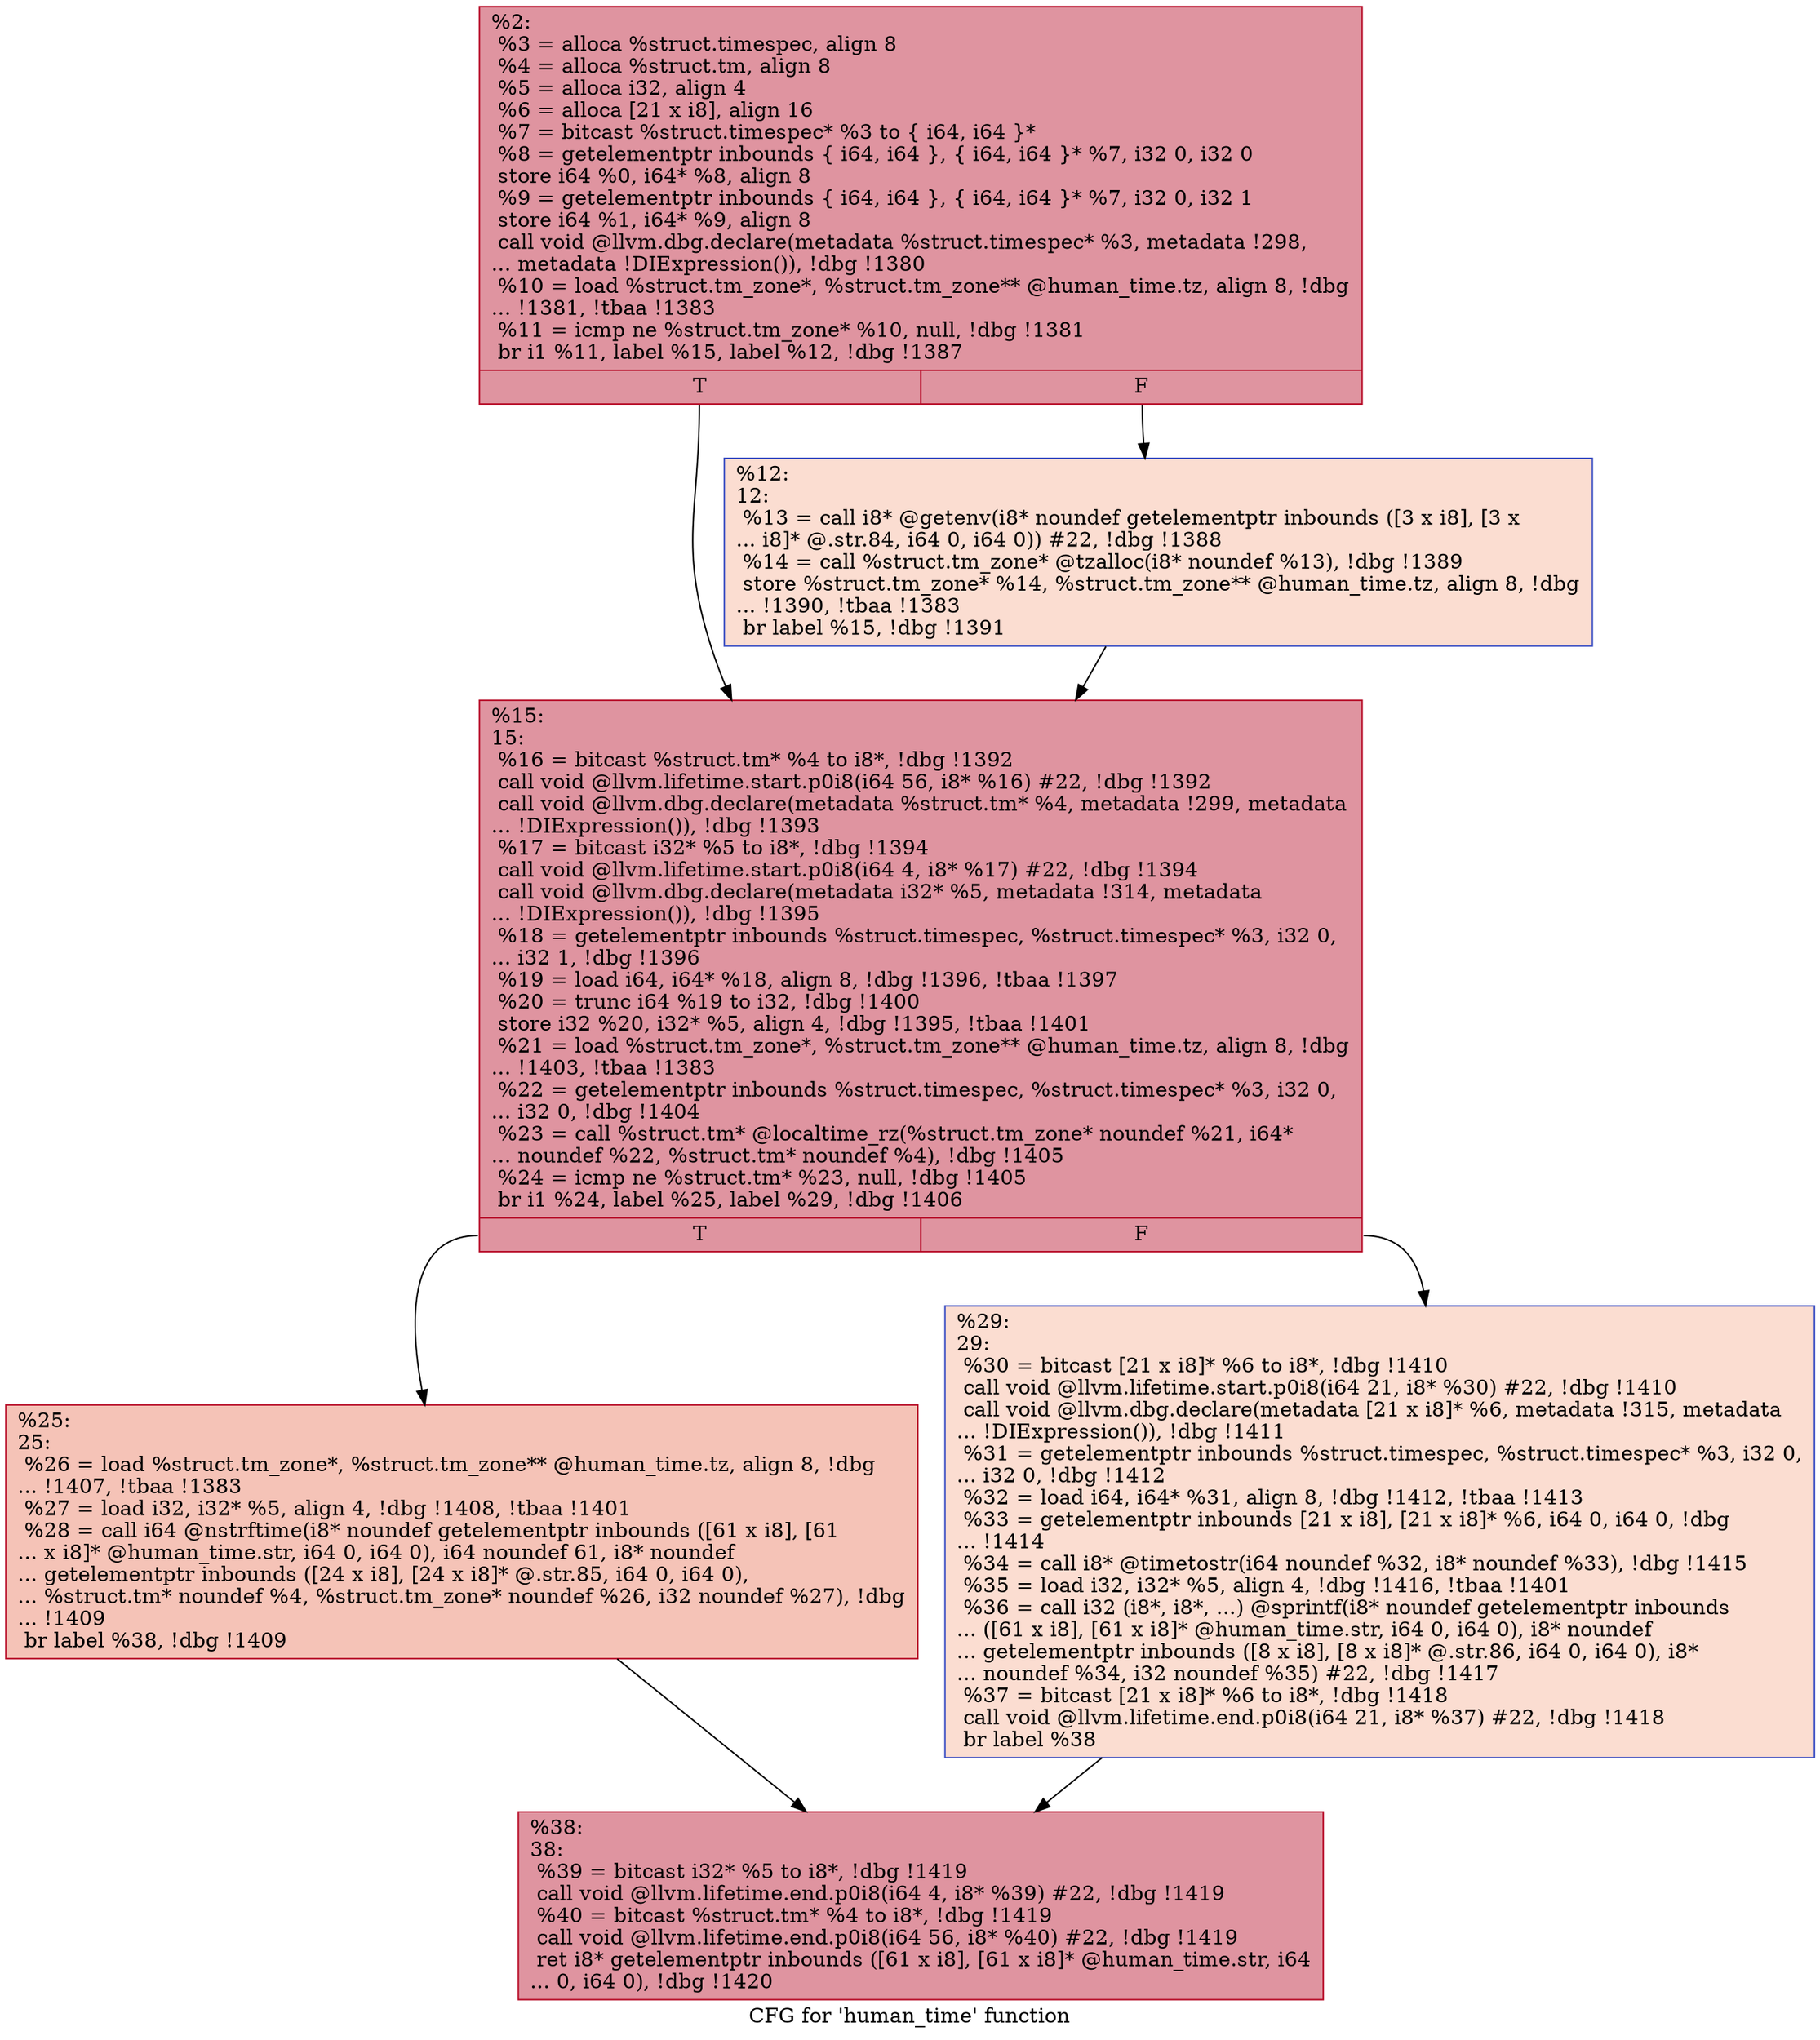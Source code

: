 digraph "CFG for 'human_time' function" {
	label="CFG for 'human_time' function";

	Node0x16526a0 [shape=record,color="#b70d28ff", style=filled, fillcolor="#b70d2870",label="{%2:\l  %3 = alloca %struct.timespec, align 8\l  %4 = alloca %struct.tm, align 8\l  %5 = alloca i32, align 4\l  %6 = alloca [21 x i8], align 16\l  %7 = bitcast %struct.timespec* %3 to \{ i64, i64 \}*\l  %8 = getelementptr inbounds \{ i64, i64 \}, \{ i64, i64 \}* %7, i32 0, i32 0\l  store i64 %0, i64* %8, align 8\l  %9 = getelementptr inbounds \{ i64, i64 \}, \{ i64, i64 \}* %7, i32 0, i32 1\l  store i64 %1, i64* %9, align 8\l  call void @llvm.dbg.declare(metadata %struct.timespec* %3, metadata !298,\l... metadata !DIExpression()), !dbg !1380\l  %10 = load %struct.tm_zone*, %struct.tm_zone** @human_time.tz, align 8, !dbg\l... !1381, !tbaa !1383\l  %11 = icmp ne %struct.tm_zone* %10, null, !dbg !1381\l  br i1 %11, label %15, label %12, !dbg !1387\l|{<s0>T|<s1>F}}"];
	Node0x16526a0:s0 -> Node0x1653150;
	Node0x16526a0:s1 -> Node0x1653100;
	Node0x1653100 [shape=record,color="#3d50c3ff", style=filled, fillcolor="#f7b39670",label="{%12:\l12:                                               \l  %13 = call i8* @getenv(i8* noundef getelementptr inbounds ([3 x i8], [3 x\l... i8]* @.str.84, i64 0, i64 0)) #22, !dbg !1388\l  %14 = call %struct.tm_zone* @tzalloc(i8* noundef %13), !dbg !1389\l  store %struct.tm_zone* %14, %struct.tm_zone** @human_time.tz, align 8, !dbg\l... !1390, !tbaa !1383\l  br label %15, !dbg !1391\l}"];
	Node0x1653100 -> Node0x1653150;
	Node0x1653150 [shape=record,color="#b70d28ff", style=filled, fillcolor="#b70d2870",label="{%15:\l15:                                               \l  %16 = bitcast %struct.tm* %4 to i8*, !dbg !1392\l  call void @llvm.lifetime.start.p0i8(i64 56, i8* %16) #22, !dbg !1392\l  call void @llvm.dbg.declare(metadata %struct.tm* %4, metadata !299, metadata\l... !DIExpression()), !dbg !1393\l  %17 = bitcast i32* %5 to i8*, !dbg !1394\l  call void @llvm.lifetime.start.p0i8(i64 4, i8* %17) #22, !dbg !1394\l  call void @llvm.dbg.declare(metadata i32* %5, metadata !314, metadata\l... !DIExpression()), !dbg !1395\l  %18 = getelementptr inbounds %struct.timespec, %struct.timespec* %3, i32 0,\l... i32 1, !dbg !1396\l  %19 = load i64, i64* %18, align 8, !dbg !1396, !tbaa !1397\l  %20 = trunc i64 %19 to i32, !dbg !1400\l  store i32 %20, i32* %5, align 4, !dbg !1395, !tbaa !1401\l  %21 = load %struct.tm_zone*, %struct.tm_zone** @human_time.tz, align 8, !dbg\l... !1403, !tbaa !1383\l  %22 = getelementptr inbounds %struct.timespec, %struct.timespec* %3, i32 0,\l... i32 0, !dbg !1404\l  %23 = call %struct.tm* @localtime_rz(%struct.tm_zone* noundef %21, i64*\l... noundef %22, %struct.tm* noundef %4), !dbg !1405\l  %24 = icmp ne %struct.tm* %23, null, !dbg !1405\l  br i1 %24, label %25, label %29, !dbg !1406\l|{<s0>T|<s1>F}}"];
	Node0x1653150:s0 -> Node0x16531a0;
	Node0x1653150:s1 -> Node0x16531f0;
	Node0x16531a0 [shape=record,color="#b70d28ff", style=filled, fillcolor="#e8765c70",label="{%25:\l25:                                               \l  %26 = load %struct.tm_zone*, %struct.tm_zone** @human_time.tz, align 8, !dbg\l... !1407, !tbaa !1383\l  %27 = load i32, i32* %5, align 4, !dbg !1408, !tbaa !1401\l  %28 = call i64 @nstrftime(i8* noundef getelementptr inbounds ([61 x i8], [61\l... x i8]* @human_time.str, i64 0, i64 0), i64 noundef 61, i8* noundef\l... getelementptr inbounds ([24 x i8], [24 x i8]* @.str.85, i64 0, i64 0),\l... %struct.tm* noundef %4, %struct.tm_zone* noundef %26, i32 noundef %27), !dbg\l... !1409\l  br label %38, !dbg !1409\l}"];
	Node0x16531a0 -> Node0x1653240;
	Node0x16531f0 [shape=record,color="#3d50c3ff", style=filled, fillcolor="#f7b39670",label="{%29:\l29:                                               \l  %30 = bitcast [21 x i8]* %6 to i8*, !dbg !1410\l  call void @llvm.lifetime.start.p0i8(i64 21, i8* %30) #22, !dbg !1410\l  call void @llvm.dbg.declare(metadata [21 x i8]* %6, metadata !315, metadata\l... !DIExpression()), !dbg !1411\l  %31 = getelementptr inbounds %struct.timespec, %struct.timespec* %3, i32 0,\l... i32 0, !dbg !1412\l  %32 = load i64, i64* %31, align 8, !dbg !1412, !tbaa !1413\l  %33 = getelementptr inbounds [21 x i8], [21 x i8]* %6, i64 0, i64 0, !dbg\l... !1414\l  %34 = call i8* @timetostr(i64 noundef %32, i8* noundef %33), !dbg !1415\l  %35 = load i32, i32* %5, align 4, !dbg !1416, !tbaa !1401\l  %36 = call i32 (i8*, i8*, ...) @sprintf(i8* noundef getelementptr inbounds\l... ([61 x i8], [61 x i8]* @human_time.str, i64 0, i64 0), i8* noundef\l... getelementptr inbounds ([8 x i8], [8 x i8]* @.str.86, i64 0, i64 0), i8*\l... noundef %34, i32 noundef %35) #22, !dbg !1417\l  %37 = bitcast [21 x i8]* %6 to i8*, !dbg !1418\l  call void @llvm.lifetime.end.p0i8(i64 21, i8* %37) #22, !dbg !1418\l  br label %38\l}"];
	Node0x16531f0 -> Node0x1653240;
	Node0x1653240 [shape=record,color="#b70d28ff", style=filled, fillcolor="#b70d2870",label="{%38:\l38:                                               \l  %39 = bitcast i32* %5 to i8*, !dbg !1419\l  call void @llvm.lifetime.end.p0i8(i64 4, i8* %39) #22, !dbg !1419\l  %40 = bitcast %struct.tm* %4 to i8*, !dbg !1419\l  call void @llvm.lifetime.end.p0i8(i64 56, i8* %40) #22, !dbg !1419\l  ret i8* getelementptr inbounds ([61 x i8], [61 x i8]* @human_time.str, i64\l... 0, i64 0), !dbg !1420\l}"];
}
